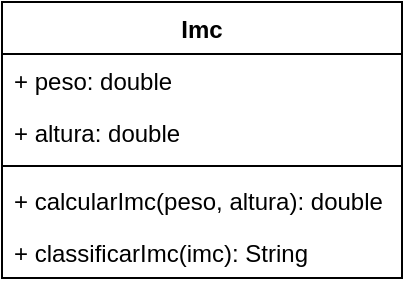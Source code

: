 <mxfile version="25.0.3">
  <diagram name="Página-1" id="BvZpoD2qmz6aY08cxSzn">
    <mxGraphModel dx="309" dy="167" grid="1" gridSize="10" guides="1" tooltips="1" connect="1" arrows="1" fold="1" page="1" pageScale="1" pageWidth="827" pageHeight="1169" background="none" math="0" shadow="0">
      <root>
        <mxCell id="0" />
        <mxCell id="1" parent="0" />
        <mxCell id="rQx_rSihfM8qIkcQKU5U-9" value="Imc" style="swimlane;fontStyle=1;align=center;verticalAlign=top;childLayout=stackLayout;horizontal=1;startSize=26;horizontalStack=0;resizeParent=1;resizeParentMax=0;resizeLast=0;collapsible=1;marginBottom=0;whiteSpace=wrap;html=1;" vertex="1" parent="1">
          <mxGeometry x="170" y="200" width="200" height="138" as="geometry" />
        </mxCell>
        <mxCell id="rQx_rSihfM8qIkcQKU5U-10" value="+ peso: double" style="text;strokeColor=none;fillColor=none;align=left;verticalAlign=top;spacingLeft=4;spacingRight=4;overflow=hidden;rotatable=0;points=[[0,0.5],[1,0.5]];portConstraint=eastwest;whiteSpace=wrap;html=1;" vertex="1" parent="rQx_rSihfM8qIkcQKU5U-9">
          <mxGeometry y="26" width="200" height="26" as="geometry" />
        </mxCell>
        <mxCell id="rQx_rSihfM8qIkcQKU5U-13" value="+ altura: double" style="text;strokeColor=none;fillColor=none;align=left;verticalAlign=top;spacingLeft=4;spacingRight=4;overflow=hidden;rotatable=0;points=[[0,0.5],[1,0.5]];portConstraint=eastwest;whiteSpace=wrap;html=1;" vertex="1" parent="rQx_rSihfM8qIkcQKU5U-9">
          <mxGeometry y="52" width="200" height="26" as="geometry" />
        </mxCell>
        <mxCell id="rQx_rSihfM8qIkcQKU5U-11" value="" style="line;strokeWidth=1;fillColor=none;align=left;verticalAlign=middle;spacingTop=-1;spacingLeft=3;spacingRight=3;rotatable=0;labelPosition=right;points=[];portConstraint=eastwest;strokeColor=inherit;" vertex="1" parent="rQx_rSihfM8qIkcQKU5U-9">
          <mxGeometry y="78" width="200" height="8" as="geometry" />
        </mxCell>
        <mxCell id="rQx_rSihfM8qIkcQKU5U-12" value="+ calcularImc(peso, altura): double" style="text;strokeColor=none;fillColor=none;align=left;verticalAlign=top;spacingLeft=4;spacingRight=4;overflow=hidden;rotatable=0;points=[[0,0.5],[1,0.5]];portConstraint=eastwest;whiteSpace=wrap;html=1;" vertex="1" parent="rQx_rSihfM8qIkcQKU5U-9">
          <mxGeometry y="86" width="200" height="26" as="geometry" />
        </mxCell>
        <mxCell id="rQx_rSihfM8qIkcQKU5U-15" value="+ classificarImc(imc): String" style="text;strokeColor=none;fillColor=none;align=left;verticalAlign=top;spacingLeft=4;spacingRight=4;overflow=hidden;rotatable=0;points=[[0,0.5],[1,0.5]];portConstraint=eastwest;whiteSpace=wrap;html=1;" vertex="1" parent="rQx_rSihfM8qIkcQKU5U-9">
          <mxGeometry y="112" width="200" height="26" as="geometry" />
        </mxCell>
      </root>
    </mxGraphModel>
  </diagram>
</mxfile>
